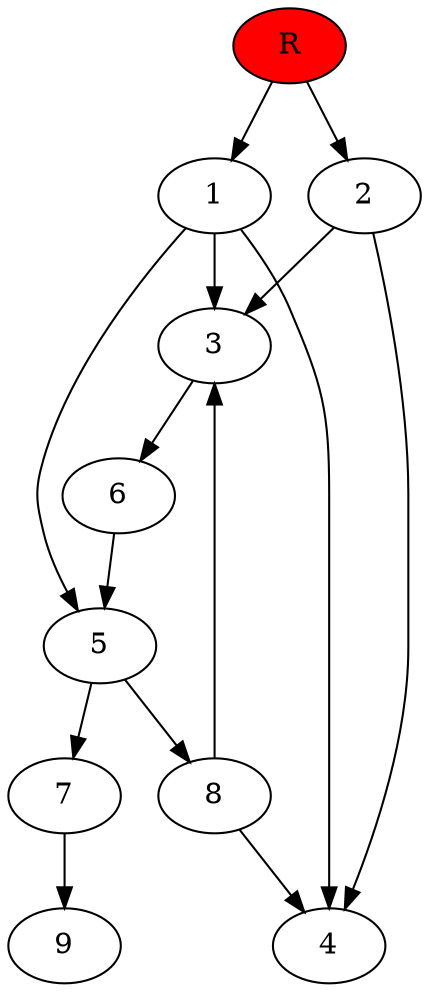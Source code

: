 digraph prb25884 {
	1
	2
	3
	4
	5
	6
	7
	8
	R [fillcolor="#ff0000" style=filled]
	1 -> 3
	1 -> 4
	1 -> 5
	2 -> 3
	2 -> 4
	3 -> 6
	5 -> 7
	5 -> 8
	6 -> 5
	7 -> 9
	8 -> 3
	8 -> 4
	R -> 1
	R -> 2
}
